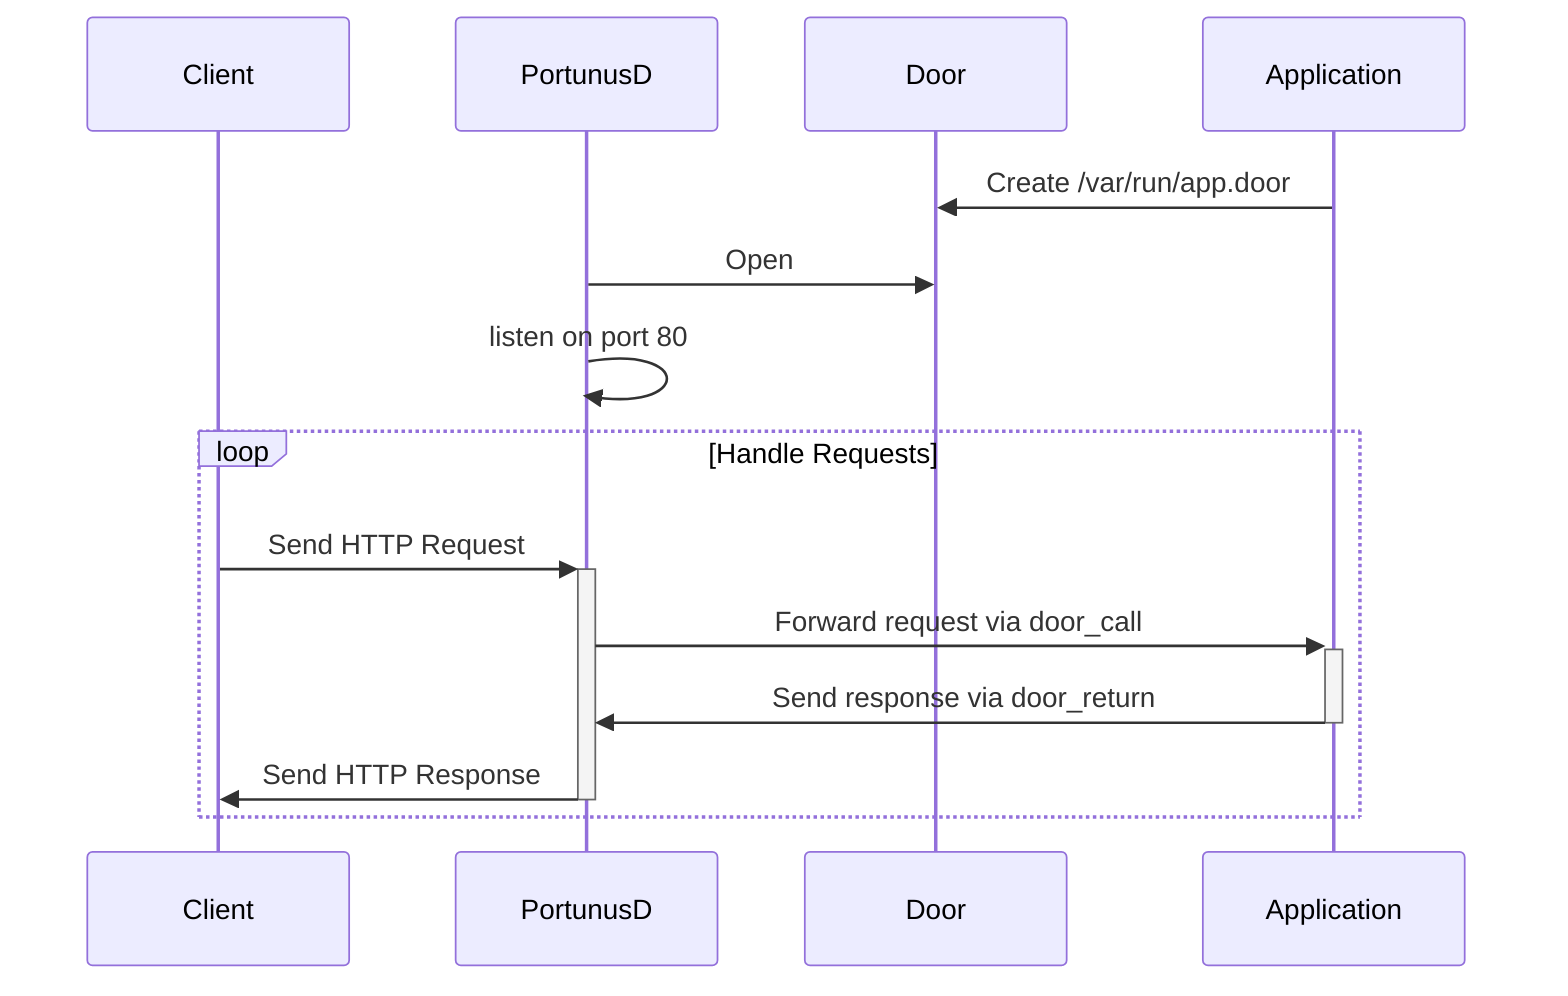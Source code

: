 %% This Source Code Form is subject to the terms of the Mozilla Public
%% License, v. 2.0. If a copy of the MPL was not distributed with this
%% file, You can obtain one at https://mozilla.org/MPL/2.0/.
%%
%% Copyright 2021 Robert D. French

sequenceDiagram
    participant Client
    participant PortunusD
    participant Door
    participant Application
    Application->>Door: Create /var/run/app.door
    PortunusD->>Door: Open
    PortunusD->>PortunusD: listen on port 80
    loop Handle Requests
        Client->>+PortunusD: Send HTTP Request
        PortunusD->>+Application: Forward request via door_call
        Application->>-PortunusD: Send response via door_return
        PortunusD->>-Client: Send HTTP Response
    end